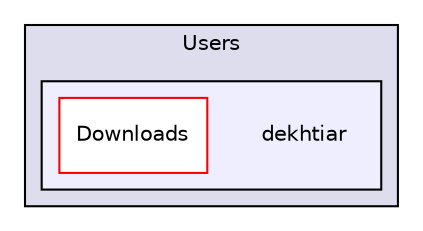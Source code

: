 digraph "C:/Users/dekhtiar" {
  compound=true
  node [ fontsize="10", fontname="Helvetica"];
  edge [ labelfontsize="10", labelfontname="Helvetica"];
  subgraph clusterdir_8ceffd4ee35c3518d4e8bdc7e638efe8 {
    graph [ bgcolor="#ddddee", pencolor="black", label="Users" fontname="Helvetica", fontsize="10", URL="dir_8ceffd4ee35c3518d4e8bdc7e638efe8.html"]
  subgraph clusterdir_39b78db740f68382f8b98ac809268452 {
    graph [ bgcolor="#eeeeff", pencolor="black", label="" URL="dir_39b78db740f68382f8b98ac809268452.html"];
    dir_39b78db740f68382f8b98ac809268452 [shape=plaintext label="dekhtiar"];
    dir_c638e63b661dc03218f23f4bdb932d82 [shape=box label="Downloads" color="red" fillcolor="white" style="filled" URL="dir_c638e63b661dc03218f23f4bdb932d82.html"];
  }
  }
}
